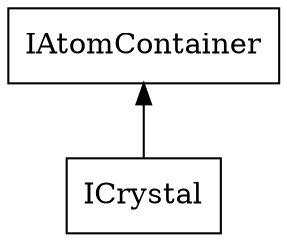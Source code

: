digraph {

  rankdir= BT;

  icrystal -> iatomcontainer;

  iatomcontainer [shape=box,label="IAtomContainer"];
  icrystal [shape=box,label="ICrystal"];

}
